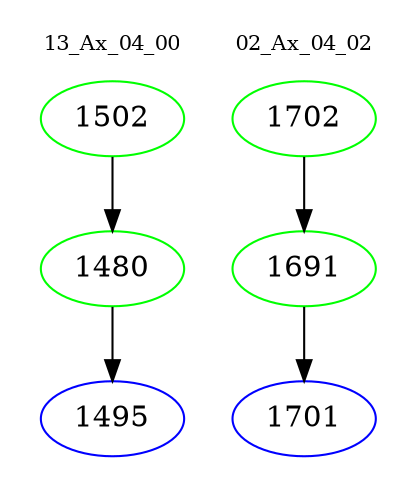 digraph{
subgraph cluster_0 {
color = white
label = "13_Ax_04_00";
fontsize=10;
T0_1502 [label="1502", color="green"]
T0_1502 -> T0_1480 [color="black"]
T0_1480 [label="1480", color="green"]
T0_1480 -> T0_1495 [color="black"]
T0_1495 [label="1495", color="blue"]
}
subgraph cluster_1 {
color = white
label = "02_Ax_04_02";
fontsize=10;
T1_1702 [label="1702", color="green"]
T1_1702 -> T1_1691 [color="black"]
T1_1691 [label="1691", color="green"]
T1_1691 -> T1_1701 [color="black"]
T1_1701 [label="1701", color="blue"]
}
}
